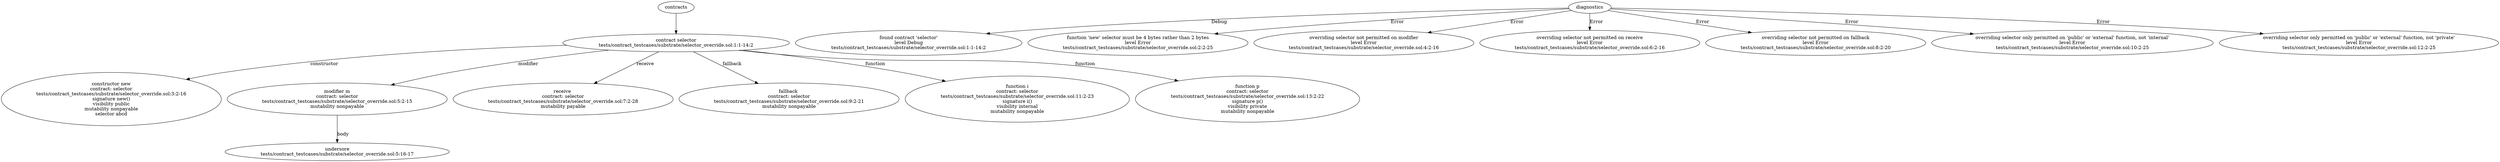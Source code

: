 strict digraph "tests/contract_testcases/substrate/selector_override.sol" {
	contract [label="contract selector\ntests/contract_testcases/substrate/selector_override.sol:1:1-14:2"]
	new [label="constructor new\ncontract: selector\ntests/contract_testcases/substrate/selector_override.sol:3:2-16\nsignature new()\nvisibility public\nmutability nonpayable\nselector abcd"]
	m [label="modifier m\ncontract: selector\ntests/contract_testcases/substrate/selector_override.sol:5:2-15\nmutability nonpayable"]
	underscore [label="undersore\ntests/contract_testcases/substrate/selector_override.sol:5:16-17"]
	node_5 [label="receive \ncontract: selector\ntests/contract_testcases/substrate/selector_override.sol:7:2-28\nmutability payable"]
	node_6 [label="fallback \ncontract: selector\ntests/contract_testcases/substrate/selector_override.sol:9:2-21\nmutability nonpayable"]
	i [label="function i\ncontract: selector\ntests/contract_testcases/substrate/selector_override.sol:11:2-23\nsignature i()\nvisibility internal\nmutability nonpayable"]
	p [label="function p\ncontract: selector\ntests/contract_testcases/substrate/selector_override.sol:13:2-22\nsignature p()\nvisibility private\nmutability nonpayable"]
	diagnostic [label="found contract 'selector'\nlevel Debug\ntests/contract_testcases/substrate/selector_override.sol:1:1-14:2"]
	diagnostic_11 [label="function 'new' selector must be 4 bytes rather than 2 bytes\nlevel Error\ntests/contract_testcases/substrate/selector_override.sol:2:2-25"]
	diagnostic_12 [label="overriding selector not permitted on modifier\nlevel Error\ntests/contract_testcases/substrate/selector_override.sol:4:2-16"]
	diagnostic_13 [label="overriding selector not permitted on receive\nlevel Error\ntests/contract_testcases/substrate/selector_override.sol:6:2-16"]
	diagnostic_14 [label="overriding selector not permitted on fallback\nlevel Error\ntests/contract_testcases/substrate/selector_override.sol:8:2-20"]
	diagnostic_15 [label="overriding selector only permitted on 'public' or 'external' function, not 'internal'\nlevel Error\ntests/contract_testcases/substrate/selector_override.sol:10:2-25"]
	diagnostic_16 [label="overriding selector only permitted on 'public' or 'external' function, not 'private'\nlevel Error\ntests/contract_testcases/substrate/selector_override.sol:12:2-25"]
	contracts -> contract
	contract -> new [label="constructor"]
	contract -> m [label="modifier"]
	m -> underscore [label="body"]
	contract -> node_5 [label="receive"]
	contract -> node_6 [label="fallback"]
	contract -> i [label="function"]
	contract -> p [label="function"]
	diagnostics -> diagnostic [label="Debug"]
	diagnostics -> diagnostic_11 [label="Error"]
	diagnostics -> diagnostic_12 [label="Error"]
	diagnostics -> diagnostic_13 [label="Error"]
	diagnostics -> diagnostic_14 [label="Error"]
	diagnostics -> diagnostic_15 [label="Error"]
	diagnostics -> diagnostic_16 [label="Error"]
}
